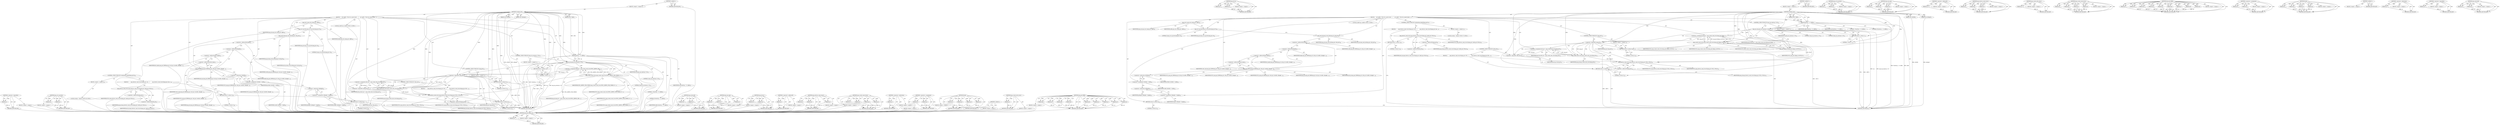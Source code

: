 digraph "png_read_info" {
vulnerable_150 [label=<(METHOD,&lt;operator&gt;.logicalNot)>];
vulnerable_151 [label=<(PARAM,p1)>];
vulnerable_152 [label=<(BLOCK,&lt;empty&gt;,&lt;empty&gt;)>];
vulnerable_153 [label=<(METHOD_RETURN,ANY)>];
vulnerable_173 [label=<(METHOD,png_set_sig_bytes)>];
vulnerable_174 [label=<(PARAM,p1)>];
vulnerable_175 [label=<(PARAM,p2)>];
vulnerable_176 [label=<(BLOCK,&lt;empty&gt;,&lt;empty&gt;)>];
vulnerable_177 [label=<(METHOD_RETURN,ANY)>];
vulnerable_6 [label=<(METHOD,&lt;global&gt;)<SUB>1</SUB>>];
vulnerable_7 [label=<(BLOCK,&lt;empty&gt;,&lt;empty&gt;)<SUB>1</SUB>>];
vulnerable_8 [label=<(METHOD,readpng_init)<SUB>1</SUB>>];
vulnerable_9 [label=<(PARAM,FILE *infile)<SUB>1</SUB>>];
vulnerable_10 [label=<(PARAM,ulg *pWidth)<SUB>1</SUB>>];
vulnerable_11 [label=<(PARAM,ulg *pHeight)<SUB>1</SUB>>];
vulnerable_12 [label=<(BLOCK,{
    uch sig[8];


 /* first do a quick check ...,{
    uch sig[8];


 /* first do a quick check ...)<SUB>2</SUB>>];
vulnerable_13 [label="<(LOCAL,uch[8] sig: uch[8])<SUB>3</SUB>>"];
vulnerable_14 [label=<(fread,fread(sig, 1, 8, infile))<SUB>9</SUB>>];
vulnerable_15 [label=<(IDENTIFIER,sig,fread(sig, 1, 8, infile))<SUB>9</SUB>>];
vulnerable_16 [label=<(LITERAL,1,fread(sig, 1, 8, infile))<SUB>9</SUB>>];
vulnerable_17 [label=<(LITERAL,8,fread(sig, 1, 8, infile))<SUB>9</SUB>>];
vulnerable_18 [label=<(IDENTIFIER,infile,fread(sig, 1, 8, infile))<SUB>9</SUB>>];
vulnerable_19 [label=<(CONTROL_STRUCTURE,IF,if (png_sig_cmp(sig, 0, 8)))<SUB>10</SUB>>];
vulnerable_20 [label=<(png_sig_cmp,png_sig_cmp(sig, 0, 8))<SUB>10</SUB>>];
vulnerable_21 [label=<(IDENTIFIER,sig,png_sig_cmp(sig, 0, 8))<SUB>10</SUB>>];
vulnerable_22 [label=<(LITERAL,0,png_sig_cmp(sig, 0, 8))<SUB>10</SUB>>];
vulnerable_23 [label=<(LITERAL,8,png_sig_cmp(sig, 0, 8))<SUB>10</SUB>>];
vulnerable_24 [label=<(BLOCK,&lt;empty&gt;,&lt;empty&gt;)<SUB>11</SUB>>];
vulnerable_25 [label=<(RETURN,return 1;,return 1;)<SUB>11</SUB>>];
vulnerable_26 [label=<(LITERAL,1,return 1;)<SUB>11</SUB>>];
vulnerable_27 [label=<(&lt;operator&gt;.assignment,png_ptr = png_create_read_struct(PNG_LIBPNG_VER...)<SUB>17</SUB>>];
vulnerable_28 [label=<(IDENTIFIER,png_ptr,png_ptr = png_create_read_struct(PNG_LIBPNG_VER...)<SUB>17</SUB>>];
vulnerable_29 [label=<(png_create_read_struct,png_create_read_struct(PNG_LIBPNG_VER_STRING, N...)<SUB>17</SUB>>];
vulnerable_30 [label=<(IDENTIFIER,PNG_LIBPNG_VER_STRING,png_create_read_struct(PNG_LIBPNG_VER_STRING, N...)<SUB>17</SUB>>];
vulnerable_31 [label=<(IDENTIFIER,NULL,png_create_read_struct(PNG_LIBPNG_VER_STRING, N...)<SUB>17</SUB>>];
vulnerable_32 [label=<(IDENTIFIER,NULL,png_create_read_struct(PNG_LIBPNG_VER_STRING, N...)<SUB>17</SUB>>];
vulnerable_33 [label=<(IDENTIFIER,NULL,png_create_read_struct(PNG_LIBPNG_VER_STRING, N...)<SUB>17</SUB>>];
vulnerable_34 [label=<(CONTROL_STRUCTURE,IF,if (!png_ptr))<SUB>18</SUB>>];
vulnerable_35 [label=<(&lt;operator&gt;.logicalNot,!png_ptr)<SUB>18</SUB>>];
vulnerable_36 [label=<(IDENTIFIER,png_ptr,!png_ptr)<SUB>18</SUB>>];
vulnerable_37 [label=<(BLOCK,&lt;empty&gt;,&lt;empty&gt;)<SUB>19</SUB>>];
vulnerable_38 [label=<(RETURN,return 4;,return 4;)<SUB>19</SUB>>];
vulnerable_39 [label=<(LITERAL,4,return 4;)<SUB>19</SUB>>];
vulnerable_40 [label=<(&lt;operator&gt;.assignment,info_ptr = png_create_info_struct(png_ptr))<SUB>21</SUB>>];
vulnerable_41 [label=<(IDENTIFIER,info_ptr,info_ptr = png_create_info_struct(png_ptr))<SUB>21</SUB>>];
vulnerable_42 [label=<(png_create_info_struct,png_create_info_struct(png_ptr))<SUB>21</SUB>>];
vulnerable_43 [label=<(IDENTIFIER,png_ptr,png_create_info_struct(png_ptr))<SUB>21</SUB>>];
vulnerable_44 [label=<(CONTROL_STRUCTURE,IF,if (!info_ptr))<SUB>22</SUB>>];
vulnerable_45 [label=<(&lt;operator&gt;.logicalNot,!info_ptr)<SUB>22</SUB>>];
vulnerable_46 [label=<(IDENTIFIER,info_ptr,!info_ptr)<SUB>22</SUB>>];
vulnerable_47 [label=<(BLOCK,{
        png_destroy_read_struct(&amp;png_ptr, NUL...,{
        png_destroy_read_struct(&amp;png_ptr, NUL...)<SUB>22</SUB>>];
vulnerable_48 [label=<(png_destroy_read_struct,png_destroy_read_struct(&amp;png_ptr, NULL, NULL))<SUB>23</SUB>>];
vulnerable_49 [label=<(&lt;operator&gt;.addressOf,&amp;png_ptr)<SUB>23</SUB>>];
vulnerable_50 [label=<(IDENTIFIER,png_ptr,png_destroy_read_struct(&amp;png_ptr, NULL, NULL))<SUB>23</SUB>>];
vulnerable_51 [label=<(IDENTIFIER,NULL,png_destroy_read_struct(&amp;png_ptr, NULL, NULL))<SUB>23</SUB>>];
vulnerable_52 [label=<(IDENTIFIER,NULL,png_destroy_read_struct(&amp;png_ptr, NULL, NULL))<SUB>23</SUB>>];
vulnerable_53 [label=<(RETURN,return 4;,return 4;)<SUB>24</SUB>>];
vulnerable_54 [label=<(LITERAL,4,return 4;)<SUB>24</SUB>>];
vulnerable_55 [label=<(CONTROL_STRUCTURE,IF,if (setjmp(png_jmpbuf(png_ptr))))<SUB>36</SUB>>];
vulnerable_56 [label=<(BLOCK,&lt;empty&gt;,&lt;empty&gt;)<SUB>36</SUB>>];
vulnerable_57 [label="<(LOCAL,setjmp : setjmp)<SUB>36</SUB>>"];
vulnerable_58 [label=<(BLOCK,{
        png_destroy_read_struct(&amp;png_ptr, &amp;in...,{
        png_destroy_read_struct(&amp;png_ptr, &amp;in...)<SUB>36</SUB>>];
vulnerable_59 [label=<(png_destroy_read_struct,png_destroy_read_struct(&amp;png_ptr, &amp;info_ptr, NULL))<SUB>37</SUB>>];
vulnerable_60 [label=<(&lt;operator&gt;.addressOf,&amp;png_ptr)<SUB>37</SUB>>];
vulnerable_61 [label=<(IDENTIFIER,png_ptr,png_destroy_read_struct(&amp;png_ptr, &amp;info_ptr, NULL))<SUB>37</SUB>>];
vulnerable_62 [label=<(&lt;operator&gt;.addressOf,&amp;info_ptr)<SUB>37</SUB>>];
vulnerable_63 [label=<(IDENTIFIER,info_ptr,png_destroy_read_struct(&amp;png_ptr, &amp;info_ptr, NULL))<SUB>37</SUB>>];
vulnerable_64 [label=<(IDENTIFIER,NULL,png_destroy_read_struct(&amp;png_ptr, &amp;info_ptr, NULL))<SUB>37</SUB>>];
vulnerable_65 [label=<(RETURN,return 2;,return 2;)<SUB>38</SUB>>];
vulnerable_66 [label=<(LITERAL,2,return 2;)<SUB>38</SUB>>];
vulnerable_67 [label=<(png_init_io,png_init_io(png_ptr, infile))<SUB>42</SUB>>];
vulnerable_68 [label=<(IDENTIFIER,png_ptr,png_init_io(png_ptr, infile))<SUB>42</SUB>>];
vulnerable_69 [label=<(IDENTIFIER,infile,png_init_io(png_ptr, infile))<SUB>42</SUB>>];
vulnerable_70 [label=<(png_set_sig_bytes,png_set_sig_bytes(png_ptr, 8))<SUB>43</SUB>>];
vulnerable_71 [label=<(IDENTIFIER,png_ptr,png_set_sig_bytes(png_ptr, 8))<SUB>43</SUB>>];
vulnerable_72 [label=<(LITERAL,8,png_set_sig_bytes(png_ptr, 8))<SUB>43</SUB>>];
vulnerable_73 [label=<(png_read_info,png_read_info(png_ptr, info_ptr))<SUB>45</SUB>>];
vulnerable_74 [label=<(IDENTIFIER,png_ptr,png_read_info(png_ptr, info_ptr))<SUB>45</SUB>>];
vulnerable_75 [label=<(IDENTIFIER,info_ptr,png_read_info(png_ptr, info_ptr))<SUB>45</SUB>>];
vulnerable_76 [label=<(png_get_IHDR,png_get_IHDR(png_ptr, info_ptr, &amp;width, &amp;height...)<SUB>52</SUB>>];
vulnerable_77 [label=<(IDENTIFIER,png_ptr,png_get_IHDR(png_ptr, info_ptr, &amp;width, &amp;height...)<SUB>52</SUB>>];
vulnerable_78 [label=<(IDENTIFIER,info_ptr,png_get_IHDR(png_ptr, info_ptr, &amp;width, &amp;height...)<SUB>52</SUB>>];
vulnerable_79 [label=<(&lt;operator&gt;.addressOf,&amp;width)<SUB>52</SUB>>];
vulnerable_80 [label=<(IDENTIFIER,width,png_get_IHDR(png_ptr, info_ptr, &amp;width, &amp;height...)<SUB>52</SUB>>];
vulnerable_81 [label=<(&lt;operator&gt;.addressOf,&amp;height)<SUB>52</SUB>>];
vulnerable_82 [label=<(IDENTIFIER,height,png_get_IHDR(png_ptr, info_ptr, &amp;width, &amp;height...)<SUB>52</SUB>>];
vulnerable_83 [label=<(&lt;operator&gt;.addressOf,&amp;bit_depth)<SUB>52</SUB>>];
vulnerable_84 [label=<(IDENTIFIER,bit_depth,png_get_IHDR(png_ptr, info_ptr, &amp;width, &amp;height...)<SUB>52</SUB>>];
vulnerable_85 [label=<(&lt;operator&gt;.addressOf,&amp;color_type)<SUB>52</SUB>>];
vulnerable_86 [label=<(IDENTIFIER,color_type,png_get_IHDR(png_ptr, info_ptr, &amp;width, &amp;height...)<SUB>52</SUB>>];
vulnerable_87 [label=<(IDENTIFIER,NULL,png_get_IHDR(png_ptr, info_ptr, &amp;width, &amp;height...)<SUB>53</SUB>>];
vulnerable_88 [label=<(IDENTIFIER,NULL,png_get_IHDR(png_ptr, info_ptr, &amp;width, &amp;height...)<SUB>53</SUB>>];
vulnerable_89 [label=<(IDENTIFIER,NULL,png_get_IHDR(png_ptr, info_ptr, &amp;width, &amp;height...)<SUB>53</SUB>>];
vulnerable_90 [label=<(&lt;operator&gt;.assignment,*pWidth = width)<SUB>54</SUB>>];
vulnerable_91 [label=<(&lt;operator&gt;.indirection,*pWidth)<SUB>54</SUB>>];
vulnerable_92 [label=<(IDENTIFIER,pWidth,*pWidth = width)<SUB>54</SUB>>];
vulnerable_93 [label=<(IDENTIFIER,width,*pWidth = width)<SUB>54</SUB>>];
vulnerable_94 [label=<(&lt;operator&gt;.assignment,*pHeight = height)<SUB>55</SUB>>];
vulnerable_95 [label=<(&lt;operator&gt;.indirection,*pHeight)<SUB>55</SUB>>];
vulnerable_96 [label=<(IDENTIFIER,pHeight,*pHeight = height)<SUB>55</SUB>>];
vulnerable_97 [label=<(IDENTIFIER,height,*pHeight = height)<SUB>55</SUB>>];
vulnerable_98 [label=<(RETURN,return 0;,return 0;)<SUB>60</SUB>>];
vulnerable_99 [label=<(LITERAL,0,return 0;)<SUB>60</SUB>>];
vulnerable_100 [label=<(METHOD_RETURN,int)<SUB>1</SUB>>];
vulnerable_102 [label=<(METHOD_RETURN,ANY)<SUB>1</SUB>>];
vulnerable_178 [label=<(METHOD,png_read_info)>];
vulnerable_179 [label=<(PARAM,p1)>];
vulnerable_180 [label=<(PARAM,p2)>];
vulnerable_181 [label=<(BLOCK,&lt;empty&gt;,&lt;empty&gt;)>];
vulnerable_182 [label=<(METHOD_RETURN,ANY)>];
vulnerable_132 [label=<(METHOD,png_sig_cmp)>];
vulnerable_133 [label=<(PARAM,p1)>];
vulnerable_134 [label=<(PARAM,p2)>];
vulnerable_135 [label=<(PARAM,p3)>];
vulnerable_136 [label=<(BLOCK,&lt;empty&gt;,&lt;empty&gt;)>];
vulnerable_137 [label=<(METHOD_RETURN,ANY)>];
vulnerable_168 [label=<(METHOD,png_init_io)>];
vulnerable_169 [label=<(PARAM,p1)>];
vulnerable_170 [label=<(PARAM,p2)>];
vulnerable_171 [label=<(BLOCK,&lt;empty&gt;,&lt;empty&gt;)>];
vulnerable_172 [label=<(METHOD_RETURN,ANY)>];
vulnerable_164 [label=<(METHOD,&lt;operator&gt;.addressOf)>];
vulnerable_165 [label=<(PARAM,p1)>];
vulnerable_166 [label=<(BLOCK,&lt;empty&gt;,&lt;empty&gt;)>];
vulnerable_167 [label=<(METHOD_RETURN,ANY)>];
vulnerable_158 [label=<(METHOD,png_destroy_read_struct)>];
vulnerable_159 [label=<(PARAM,p1)>];
vulnerable_160 [label=<(PARAM,p2)>];
vulnerable_161 [label=<(PARAM,p3)>];
vulnerable_162 [label=<(BLOCK,&lt;empty&gt;,&lt;empty&gt;)>];
vulnerable_163 [label=<(METHOD_RETURN,ANY)>];
vulnerable_143 [label=<(METHOD,png_create_read_struct)>];
vulnerable_144 [label=<(PARAM,p1)>];
vulnerable_145 [label=<(PARAM,p2)>];
vulnerable_146 [label=<(PARAM,p3)>];
vulnerable_147 [label=<(PARAM,p4)>];
vulnerable_148 [label=<(BLOCK,&lt;empty&gt;,&lt;empty&gt;)>];
vulnerable_149 [label=<(METHOD_RETURN,ANY)>];
vulnerable_195 [label=<(METHOD,&lt;operator&gt;.indirection)>];
vulnerable_196 [label=<(PARAM,p1)>];
vulnerable_197 [label=<(BLOCK,&lt;empty&gt;,&lt;empty&gt;)>];
vulnerable_198 [label=<(METHOD_RETURN,ANY)>];
vulnerable_138 [label=<(METHOD,&lt;operator&gt;.assignment)>];
vulnerable_139 [label=<(PARAM,p1)>];
vulnerable_140 [label=<(PARAM,p2)>];
vulnerable_141 [label=<(BLOCK,&lt;empty&gt;,&lt;empty&gt;)>];
vulnerable_142 [label=<(METHOD_RETURN,ANY)>];
vulnerable_125 [label=<(METHOD,fread)>];
vulnerable_126 [label=<(PARAM,p1)>];
vulnerable_127 [label=<(PARAM,p2)>];
vulnerable_128 [label=<(PARAM,p3)>];
vulnerable_129 [label=<(PARAM,p4)>];
vulnerable_130 [label=<(BLOCK,&lt;empty&gt;,&lt;empty&gt;)>];
vulnerable_131 [label=<(METHOD_RETURN,ANY)>];
vulnerable_119 [label=<(METHOD,&lt;global&gt;)<SUB>1</SUB>>];
vulnerable_120 [label=<(BLOCK,&lt;empty&gt;,&lt;empty&gt;)>];
vulnerable_121 [label=<(METHOD_RETURN,ANY)>];
vulnerable_154 [label=<(METHOD,png_create_info_struct)>];
vulnerable_155 [label=<(PARAM,p1)>];
vulnerable_156 [label=<(BLOCK,&lt;empty&gt;,&lt;empty&gt;)>];
vulnerable_157 [label=<(METHOD_RETURN,ANY)>];
vulnerable_183 [label=<(METHOD,png_get_IHDR)>];
vulnerable_184 [label=<(PARAM,p1)>];
vulnerable_185 [label=<(PARAM,p2)>];
vulnerable_186 [label=<(PARAM,p3)>];
vulnerable_187 [label=<(PARAM,p4)>];
vulnerable_188 [label=<(PARAM,p5)>];
vulnerable_189 [label=<(PARAM,p6)>];
vulnerable_190 [label=<(PARAM,p7)>];
vulnerable_191 [label=<(PARAM,p8)>];
vulnerable_192 [label=<(PARAM,p9)>];
vulnerable_193 [label=<(BLOCK,&lt;empty&gt;,&lt;empty&gt;)>];
vulnerable_194 [label=<(METHOD_RETURN,ANY)>];
fixed_151 [label=<(METHOD,png_get_libpng_ver)>];
fixed_152 [label=<(PARAM,p1)>];
fixed_153 [label=<(BLOCK,&lt;empty&gt;,&lt;empty&gt;)>];
fixed_154 [label=<(METHOD_RETURN,ANY)>];
fixed_173 [label=<(METHOD,png_init_io)>];
fixed_174 [label=<(PARAM,p1)>];
fixed_175 [label=<(PARAM,p2)>];
fixed_176 [label=<(BLOCK,&lt;empty&gt;,&lt;empty&gt;)>];
fixed_177 [label=<(METHOD_RETURN,ANY)>];
fixed_6 [label=<(METHOD,&lt;global&gt;)<SUB>1</SUB>>];
fixed_7 [label=<(BLOCK,&lt;empty&gt;,&lt;empty&gt;)<SUB>1</SUB>>];
fixed_8 [label=<(METHOD,readpng_init)<SUB>1</SUB>>];
fixed_9 [label=<(PARAM,FILE *infile)<SUB>1</SUB>>];
fixed_10 [label=<(PARAM,ulg *pWidth)<SUB>1</SUB>>];
fixed_11 [label=<(PARAM,ulg *pHeight)<SUB>1</SUB>>];
fixed_12 [label=<(BLOCK,{
    uch sig[8];


 /* first do a quick check ...,{
    uch sig[8];


 /* first do a quick check ...)<SUB>2</SUB>>];
fixed_13 [label="<(LOCAL,uch[8] sig: uch[8])<SUB>3</SUB>>"];
fixed_14 [label=<(fread,fread(sig, 1, 8, infile))<SUB>9</SUB>>];
fixed_15 [label=<(IDENTIFIER,sig,fread(sig, 1, 8, infile))<SUB>9</SUB>>];
fixed_16 [label=<(LITERAL,1,fread(sig, 1, 8, infile))<SUB>9</SUB>>];
fixed_17 [label=<(LITERAL,8,fread(sig, 1, 8, infile))<SUB>9</SUB>>];
fixed_18 [label=<(IDENTIFIER,infile,fread(sig, 1, 8, infile))<SUB>9</SUB>>];
fixed_19 [label=<(CONTROL_STRUCTURE,IF,if (png_sig_cmp(sig, 0, 8)))<SUB>10</SUB>>];
fixed_20 [label=<(png_sig_cmp,png_sig_cmp(sig, 0, 8))<SUB>10</SUB>>];
fixed_21 [label=<(IDENTIFIER,sig,png_sig_cmp(sig, 0, 8))<SUB>10</SUB>>];
fixed_22 [label=<(LITERAL,0,png_sig_cmp(sig, 0, 8))<SUB>10</SUB>>];
fixed_23 [label=<(LITERAL,8,png_sig_cmp(sig, 0, 8))<SUB>10</SUB>>];
fixed_24 [label=<(BLOCK,&lt;empty&gt;,&lt;empty&gt;)<SUB>11</SUB>>];
fixed_25 [label=<(RETURN,return 1;,return 1;)<SUB>11</SUB>>];
fixed_26 [label=<(LITERAL,1,return 1;)<SUB>11</SUB>>];
fixed_27 [label=<(&lt;operator&gt;.assignment,png_ptr = png_create_read_struct(png_get_libpng...)<SUB>17</SUB>>];
fixed_28 [label=<(IDENTIFIER,png_ptr,png_ptr = png_create_read_struct(png_get_libpng...)<SUB>17</SUB>>];
fixed_29 [label=<(png_create_read_struct,png_create_read_struct(png_get_libpng_ver(NULL)...)<SUB>17</SUB>>];
fixed_30 [label=<(png_get_libpng_ver,png_get_libpng_ver(NULL))<SUB>17</SUB>>];
fixed_31 [label=<(IDENTIFIER,NULL,png_get_libpng_ver(NULL))<SUB>17</SUB>>];
fixed_32 [label=<(IDENTIFIER,NULL,png_create_read_struct(png_get_libpng_ver(NULL)...)<SUB>17</SUB>>];
fixed_33 [label=<(IDENTIFIER,NULL,png_create_read_struct(png_get_libpng_ver(NULL)...)<SUB>17</SUB>>];
fixed_34 [label=<(IDENTIFIER,NULL,png_create_read_struct(png_get_libpng_ver(NULL)...)<SUB>18</SUB>>];
fixed_35 [label=<(CONTROL_STRUCTURE,IF,if (!png_ptr))<SUB>19</SUB>>];
fixed_36 [label=<(&lt;operator&gt;.logicalNot,!png_ptr)<SUB>19</SUB>>];
fixed_37 [label=<(IDENTIFIER,png_ptr,!png_ptr)<SUB>19</SUB>>];
fixed_38 [label=<(BLOCK,&lt;empty&gt;,&lt;empty&gt;)<SUB>20</SUB>>];
fixed_39 [label=<(RETURN,return 4;,return 4;)<SUB>20</SUB>>];
fixed_40 [label=<(LITERAL,4,return 4;)<SUB>20</SUB>>];
fixed_41 [label=<(&lt;operator&gt;.assignment,info_ptr = png_create_info_struct(png_ptr))<SUB>22</SUB>>];
fixed_42 [label=<(IDENTIFIER,info_ptr,info_ptr = png_create_info_struct(png_ptr))<SUB>22</SUB>>];
fixed_43 [label=<(png_create_info_struct,png_create_info_struct(png_ptr))<SUB>22</SUB>>];
fixed_44 [label=<(IDENTIFIER,png_ptr,png_create_info_struct(png_ptr))<SUB>22</SUB>>];
fixed_45 [label=<(CONTROL_STRUCTURE,IF,if (!info_ptr))<SUB>23</SUB>>];
fixed_46 [label=<(&lt;operator&gt;.logicalNot,!info_ptr)<SUB>23</SUB>>];
fixed_47 [label=<(IDENTIFIER,info_ptr,!info_ptr)<SUB>23</SUB>>];
fixed_48 [label=<(BLOCK,{
        png_destroy_read_struct(&amp;png_ptr, NUL...,{
        png_destroy_read_struct(&amp;png_ptr, NUL...)<SUB>23</SUB>>];
fixed_49 [label=<(png_destroy_read_struct,png_destroy_read_struct(&amp;png_ptr, NULL, NULL))<SUB>24</SUB>>];
fixed_50 [label=<(&lt;operator&gt;.addressOf,&amp;png_ptr)<SUB>24</SUB>>];
fixed_51 [label=<(IDENTIFIER,png_ptr,png_destroy_read_struct(&amp;png_ptr, NULL, NULL))<SUB>24</SUB>>];
fixed_52 [label=<(IDENTIFIER,NULL,png_destroy_read_struct(&amp;png_ptr, NULL, NULL))<SUB>24</SUB>>];
fixed_53 [label=<(IDENTIFIER,NULL,png_destroy_read_struct(&amp;png_ptr, NULL, NULL))<SUB>24</SUB>>];
fixed_54 [label=<(RETURN,return 4;,return 4;)<SUB>25</SUB>>];
fixed_55 [label=<(LITERAL,4,return 4;)<SUB>25</SUB>>];
fixed_56 [label=<(CONTROL_STRUCTURE,IF,if (setjmp(png_jmpbuf(png_ptr))))<SUB>37</SUB>>];
fixed_57 [label=<(BLOCK,&lt;empty&gt;,&lt;empty&gt;)<SUB>37</SUB>>];
fixed_58 [label="<(LOCAL,setjmp : setjmp)<SUB>37</SUB>>"];
fixed_59 [label=<(BLOCK,{
        png_destroy_read_struct(&amp;png_ptr, &amp;in...,{
        png_destroy_read_struct(&amp;png_ptr, &amp;in...)<SUB>37</SUB>>];
fixed_60 [label=<(png_destroy_read_struct,png_destroy_read_struct(&amp;png_ptr, &amp;info_ptr, NULL))<SUB>38</SUB>>];
fixed_61 [label=<(&lt;operator&gt;.addressOf,&amp;png_ptr)<SUB>38</SUB>>];
fixed_62 [label=<(IDENTIFIER,png_ptr,png_destroy_read_struct(&amp;png_ptr, &amp;info_ptr, NULL))<SUB>38</SUB>>];
fixed_63 [label=<(&lt;operator&gt;.addressOf,&amp;info_ptr)<SUB>38</SUB>>];
fixed_64 [label=<(IDENTIFIER,info_ptr,png_destroy_read_struct(&amp;png_ptr, &amp;info_ptr, NULL))<SUB>38</SUB>>];
fixed_65 [label=<(IDENTIFIER,NULL,png_destroy_read_struct(&amp;png_ptr, &amp;info_ptr, NULL))<SUB>38</SUB>>];
fixed_66 [label=<(RETURN,return 2;,return 2;)<SUB>39</SUB>>];
fixed_67 [label=<(LITERAL,2,return 2;)<SUB>39</SUB>>];
fixed_68 [label=<(png_init_io,png_init_io(png_ptr, infile))<SUB>43</SUB>>];
fixed_69 [label=<(IDENTIFIER,png_ptr,png_init_io(png_ptr, infile))<SUB>43</SUB>>];
fixed_70 [label=<(IDENTIFIER,infile,png_init_io(png_ptr, infile))<SUB>43</SUB>>];
fixed_71 [label=<(png_set_sig_bytes,png_set_sig_bytes(png_ptr, 8))<SUB>44</SUB>>];
fixed_72 [label=<(IDENTIFIER,png_ptr,png_set_sig_bytes(png_ptr, 8))<SUB>44</SUB>>];
fixed_73 [label=<(LITERAL,8,png_set_sig_bytes(png_ptr, 8))<SUB>44</SUB>>];
fixed_74 [label=<(png_read_info,png_read_info(png_ptr, info_ptr))<SUB>46</SUB>>];
fixed_75 [label=<(IDENTIFIER,png_ptr,png_read_info(png_ptr, info_ptr))<SUB>46</SUB>>];
fixed_76 [label=<(IDENTIFIER,info_ptr,png_read_info(png_ptr, info_ptr))<SUB>46</SUB>>];
fixed_77 [label=<(png_get_IHDR,png_get_IHDR(png_ptr, info_ptr, &amp;width, &amp;height...)<SUB>53</SUB>>];
fixed_78 [label=<(IDENTIFIER,png_ptr,png_get_IHDR(png_ptr, info_ptr, &amp;width, &amp;height...)<SUB>53</SUB>>];
fixed_79 [label=<(IDENTIFIER,info_ptr,png_get_IHDR(png_ptr, info_ptr, &amp;width, &amp;height...)<SUB>53</SUB>>];
fixed_80 [label=<(&lt;operator&gt;.addressOf,&amp;width)<SUB>53</SUB>>];
fixed_81 [label=<(IDENTIFIER,width,png_get_IHDR(png_ptr, info_ptr, &amp;width, &amp;height...)<SUB>53</SUB>>];
fixed_82 [label=<(&lt;operator&gt;.addressOf,&amp;height)<SUB>53</SUB>>];
fixed_83 [label=<(IDENTIFIER,height,png_get_IHDR(png_ptr, info_ptr, &amp;width, &amp;height...)<SUB>53</SUB>>];
fixed_84 [label=<(&lt;operator&gt;.addressOf,&amp;bit_depth)<SUB>53</SUB>>];
fixed_85 [label=<(IDENTIFIER,bit_depth,png_get_IHDR(png_ptr, info_ptr, &amp;width, &amp;height...)<SUB>53</SUB>>];
fixed_86 [label=<(&lt;operator&gt;.addressOf,&amp;color_type)<SUB>53</SUB>>];
fixed_87 [label=<(IDENTIFIER,color_type,png_get_IHDR(png_ptr, info_ptr, &amp;width, &amp;height...)<SUB>53</SUB>>];
fixed_88 [label=<(IDENTIFIER,NULL,png_get_IHDR(png_ptr, info_ptr, &amp;width, &amp;height...)<SUB>54</SUB>>];
fixed_89 [label=<(IDENTIFIER,NULL,png_get_IHDR(png_ptr, info_ptr, &amp;width, &amp;height...)<SUB>54</SUB>>];
fixed_90 [label=<(IDENTIFIER,NULL,png_get_IHDR(png_ptr, info_ptr, &amp;width, &amp;height...)<SUB>54</SUB>>];
fixed_91 [label=<(&lt;operator&gt;.assignment,*pWidth = width)<SUB>55</SUB>>];
fixed_92 [label=<(&lt;operator&gt;.indirection,*pWidth)<SUB>55</SUB>>];
fixed_93 [label=<(IDENTIFIER,pWidth,*pWidth = width)<SUB>55</SUB>>];
fixed_94 [label=<(IDENTIFIER,width,*pWidth = width)<SUB>55</SUB>>];
fixed_95 [label=<(&lt;operator&gt;.assignment,*pHeight = height)<SUB>56</SUB>>];
fixed_96 [label=<(&lt;operator&gt;.indirection,*pHeight)<SUB>56</SUB>>];
fixed_97 [label=<(IDENTIFIER,pHeight,*pHeight = height)<SUB>56</SUB>>];
fixed_98 [label=<(IDENTIFIER,height,*pHeight = height)<SUB>56</SUB>>];
fixed_99 [label=<(RETURN,return 0;,return 0;)<SUB>61</SUB>>];
fixed_100 [label=<(LITERAL,0,return 0;)<SUB>61</SUB>>];
fixed_101 [label=<(METHOD_RETURN,int)<SUB>1</SUB>>];
fixed_103 [label=<(METHOD_RETURN,ANY)<SUB>1</SUB>>];
fixed_178 [label=<(METHOD,png_set_sig_bytes)>];
fixed_179 [label=<(PARAM,p1)>];
fixed_180 [label=<(PARAM,p2)>];
fixed_181 [label=<(BLOCK,&lt;empty&gt;,&lt;empty&gt;)>];
fixed_182 [label=<(METHOD_RETURN,ANY)>];
fixed_133 [label=<(METHOD,png_sig_cmp)>];
fixed_134 [label=<(PARAM,p1)>];
fixed_135 [label=<(PARAM,p2)>];
fixed_136 [label=<(PARAM,p3)>];
fixed_137 [label=<(BLOCK,&lt;empty&gt;,&lt;empty&gt;)>];
fixed_138 [label=<(METHOD_RETURN,ANY)>];
fixed_169 [label=<(METHOD,&lt;operator&gt;.addressOf)>];
fixed_170 [label=<(PARAM,p1)>];
fixed_171 [label=<(BLOCK,&lt;empty&gt;,&lt;empty&gt;)>];
fixed_172 [label=<(METHOD_RETURN,ANY)>];
fixed_163 [label=<(METHOD,png_destroy_read_struct)>];
fixed_164 [label=<(PARAM,p1)>];
fixed_165 [label=<(PARAM,p2)>];
fixed_166 [label=<(PARAM,p3)>];
fixed_167 [label=<(BLOCK,&lt;empty&gt;,&lt;empty&gt;)>];
fixed_168 [label=<(METHOD_RETURN,ANY)>];
fixed_159 [label=<(METHOD,png_create_info_struct)>];
fixed_160 [label=<(PARAM,p1)>];
fixed_161 [label=<(BLOCK,&lt;empty&gt;,&lt;empty&gt;)>];
fixed_162 [label=<(METHOD_RETURN,ANY)>];
fixed_144 [label=<(METHOD,png_create_read_struct)>];
fixed_145 [label=<(PARAM,p1)>];
fixed_146 [label=<(PARAM,p2)>];
fixed_147 [label=<(PARAM,p3)>];
fixed_148 [label=<(PARAM,p4)>];
fixed_149 [label=<(BLOCK,&lt;empty&gt;,&lt;empty&gt;)>];
fixed_150 [label=<(METHOD_RETURN,ANY)>];
fixed_188 [label=<(METHOD,png_get_IHDR)>];
fixed_189 [label=<(PARAM,p1)>];
fixed_190 [label=<(PARAM,p2)>];
fixed_191 [label=<(PARAM,p3)>];
fixed_192 [label=<(PARAM,p4)>];
fixed_193 [label=<(PARAM,p5)>];
fixed_194 [label=<(PARAM,p6)>];
fixed_195 [label=<(PARAM,p7)>];
fixed_196 [label=<(PARAM,p8)>];
fixed_197 [label=<(PARAM,p9)>];
fixed_198 [label=<(BLOCK,&lt;empty&gt;,&lt;empty&gt;)>];
fixed_199 [label=<(METHOD_RETURN,ANY)>];
fixed_139 [label=<(METHOD,&lt;operator&gt;.assignment)>];
fixed_140 [label=<(PARAM,p1)>];
fixed_141 [label=<(PARAM,p2)>];
fixed_142 [label=<(BLOCK,&lt;empty&gt;,&lt;empty&gt;)>];
fixed_143 [label=<(METHOD_RETURN,ANY)>];
fixed_126 [label=<(METHOD,fread)>];
fixed_127 [label=<(PARAM,p1)>];
fixed_128 [label=<(PARAM,p2)>];
fixed_129 [label=<(PARAM,p3)>];
fixed_130 [label=<(PARAM,p4)>];
fixed_131 [label=<(BLOCK,&lt;empty&gt;,&lt;empty&gt;)>];
fixed_132 [label=<(METHOD_RETURN,ANY)>];
fixed_120 [label=<(METHOD,&lt;global&gt;)<SUB>1</SUB>>];
fixed_121 [label=<(BLOCK,&lt;empty&gt;,&lt;empty&gt;)>];
fixed_122 [label=<(METHOD_RETURN,ANY)>];
fixed_200 [label=<(METHOD,&lt;operator&gt;.indirection)>];
fixed_201 [label=<(PARAM,p1)>];
fixed_202 [label=<(BLOCK,&lt;empty&gt;,&lt;empty&gt;)>];
fixed_203 [label=<(METHOD_RETURN,ANY)>];
fixed_155 [label=<(METHOD,&lt;operator&gt;.logicalNot)>];
fixed_156 [label=<(PARAM,p1)>];
fixed_157 [label=<(BLOCK,&lt;empty&gt;,&lt;empty&gt;)>];
fixed_158 [label=<(METHOD_RETURN,ANY)>];
fixed_183 [label=<(METHOD,png_read_info)>];
fixed_184 [label=<(PARAM,p1)>];
fixed_185 [label=<(PARAM,p2)>];
fixed_186 [label=<(BLOCK,&lt;empty&gt;,&lt;empty&gt;)>];
fixed_187 [label=<(METHOD_RETURN,ANY)>];
vulnerable_150 -> vulnerable_151  [key=0, label="AST: "];
vulnerable_150 -> vulnerable_151  [key=1, label="DDG: "];
vulnerable_150 -> vulnerable_152  [key=0, label="AST: "];
vulnerable_150 -> vulnerable_153  [key=0, label="AST: "];
vulnerable_150 -> vulnerable_153  [key=1, label="CFG: "];
vulnerable_151 -> vulnerable_153  [key=0, label="DDG: p1"];
vulnerable_152 -> fixed_151  [key=0];
vulnerable_153 -> fixed_151  [key=0];
vulnerable_173 -> vulnerable_174  [key=0, label="AST: "];
vulnerable_173 -> vulnerable_174  [key=1, label="DDG: "];
vulnerable_173 -> vulnerable_176  [key=0, label="AST: "];
vulnerable_173 -> vulnerable_175  [key=0, label="AST: "];
vulnerable_173 -> vulnerable_175  [key=1, label="DDG: "];
vulnerable_173 -> vulnerable_177  [key=0, label="AST: "];
vulnerable_173 -> vulnerable_177  [key=1, label="CFG: "];
vulnerable_174 -> vulnerable_177  [key=0, label="DDG: p1"];
vulnerable_175 -> vulnerable_177  [key=0, label="DDG: p2"];
vulnerable_176 -> fixed_151  [key=0];
vulnerable_177 -> fixed_151  [key=0];
vulnerable_6 -> vulnerable_7  [key=0, label="AST: "];
vulnerable_6 -> vulnerable_102  [key=0, label="AST: "];
vulnerable_6 -> vulnerable_102  [key=1, label="CFG: "];
vulnerable_7 -> vulnerable_8  [key=0, label="AST: "];
vulnerable_8 -> vulnerable_9  [key=0, label="AST: "];
vulnerable_8 -> vulnerable_9  [key=1, label="DDG: "];
vulnerable_8 -> vulnerable_10  [key=0, label="AST: "];
vulnerable_8 -> vulnerable_10  [key=1, label="DDG: "];
vulnerable_8 -> vulnerable_11  [key=0, label="AST: "];
vulnerable_8 -> vulnerable_11  [key=1, label="DDG: "];
vulnerable_8 -> vulnerable_12  [key=0, label="AST: "];
vulnerable_8 -> vulnerable_100  [key=0, label="AST: "];
vulnerable_8 -> vulnerable_14  [key=0, label="CFG: "];
vulnerable_8 -> vulnerable_14  [key=1, label="DDG: "];
vulnerable_8 -> vulnerable_20  [key=0, label="DDG: "];
vulnerable_8 -> vulnerable_25  [key=0, label="DDG: "];
vulnerable_8 -> vulnerable_29  [key=0, label="DDG: "];
vulnerable_8 -> vulnerable_35  [key=0, label="DDG: "];
vulnerable_8 -> vulnerable_38  [key=0, label="DDG: "];
vulnerable_8 -> vulnerable_42  [key=0, label="DDG: "];
vulnerable_8 -> vulnerable_45  [key=0, label="DDG: "];
vulnerable_8 -> vulnerable_53  [key=0, label="DDG: "];
vulnerable_8 -> vulnerable_26  [key=0, label="DDG: "];
vulnerable_8 -> vulnerable_39  [key=0, label="DDG: "];
vulnerable_8 -> vulnerable_48  [key=0, label="DDG: "];
vulnerable_8 -> vulnerable_54  [key=0, label="DDG: "];
vulnerable_9 -> vulnerable_14  [key=0, label="DDG: infile"];
vulnerable_10 -> vulnerable_100  [key=0, label="DDG: pWidth"];
vulnerable_11 -> vulnerable_100  [key=0, label="DDG: pHeight"];
vulnerable_12 -> vulnerable_13  [key=0, label="AST: "];
vulnerable_12 -> vulnerable_14  [key=0, label="AST: "];
vulnerable_12 -> vulnerable_19  [key=0, label="AST: "];
vulnerable_12 -> vulnerable_27  [key=0, label="AST: "];
vulnerable_12 -> vulnerable_34  [key=0, label="AST: "];
vulnerable_12 -> vulnerable_40  [key=0, label="AST: "];
vulnerable_12 -> vulnerable_44  [key=0, label="AST: "];
vulnerable_12 -> vulnerable_55  [key=0, label="AST: "];
vulnerable_12 -> vulnerable_67  [key=0, label="AST: "];
vulnerable_12 -> vulnerable_70  [key=0, label="AST: "];
vulnerable_12 -> vulnerable_73  [key=0, label="AST: "];
vulnerable_12 -> vulnerable_76  [key=0, label="AST: "];
vulnerable_12 -> vulnerable_90  [key=0, label="AST: "];
vulnerable_12 -> vulnerable_94  [key=0, label="AST: "];
vulnerable_12 -> vulnerable_98  [key=0, label="AST: "];
vulnerable_13 -> fixed_151  [key=0];
vulnerable_14 -> vulnerable_15  [key=0, label="AST: "];
vulnerable_14 -> vulnerable_16  [key=0, label="AST: "];
vulnerable_14 -> vulnerable_17  [key=0, label="AST: "];
vulnerable_14 -> vulnerable_18  [key=0, label="AST: "];
vulnerable_14 -> vulnerable_20  [key=0, label="CFG: "];
vulnerable_14 -> vulnerable_20  [key=1, label="DDG: sig"];
vulnerable_14 -> vulnerable_100  [key=0, label="DDG: infile"];
vulnerable_14 -> vulnerable_100  [key=1, label="DDG: fread(sig, 1, 8, infile)"];
vulnerable_15 -> fixed_151  [key=0];
vulnerable_16 -> fixed_151  [key=0];
vulnerable_17 -> fixed_151  [key=0];
vulnerable_18 -> fixed_151  [key=0];
vulnerable_19 -> vulnerable_20  [key=0, label="AST: "];
vulnerable_19 -> vulnerable_24  [key=0, label="AST: "];
vulnerable_20 -> vulnerable_21  [key=0, label="AST: "];
vulnerable_20 -> vulnerable_22  [key=0, label="AST: "];
vulnerable_20 -> vulnerable_23  [key=0, label="AST: "];
vulnerable_20 -> vulnerable_25  [key=0, label="CFG: "];
vulnerable_20 -> vulnerable_25  [key=1, label="CDG: "];
vulnerable_20 -> vulnerable_29  [key=0, label="CFG: "];
vulnerable_20 -> vulnerable_29  [key=1, label="CDG: "];
vulnerable_20 -> vulnerable_100  [key=0, label="DDG: sig"];
vulnerable_20 -> vulnerable_100  [key=1, label="DDG: png_sig_cmp(sig, 0, 8)"];
vulnerable_20 -> vulnerable_27  [key=0, label="CDG: "];
vulnerable_20 -> vulnerable_35  [key=0, label="CDG: "];
vulnerable_21 -> fixed_151  [key=0];
vulnerable_22 -> fixed_151  [key=0];
vulnerable_23 -> fixed_151  [key=0];
vulnerable_24 -> vulnerable_25  [key=0, label="AST: "];
vulnerable_25 -> vulnerable_26  [key=0, label="AST: "];
vulnerable_25 -> vulnerable_100  [key=0, label="CFG: "];
vulnerable_25 -> vulnerable_100  [key=1, label="DDG: &lt;RET&gt;"];
vulnerable_26 -> vulnerable_25  [key=0, label="DDG: 1"];
vulnerable_27 -> vulnerable_28  [key=0, label="AST: "];
vulnerable_27 -> vulnerable_29  [key=0, label="AST: "];
vulnerable_27 -> vulnerable_35  [key=0, label="CFG: "];
vulnerable_27 -> vulnerable_35  [key=1, label="DDG: png_ptr"];
vulnerable_28 -> fixed_151  [key=0];
vulnerable_29 -> vulnerable_30  [key=0, label="AST: "];
vulnerable_29 -> vulnerable_31  [key=0, label="AST: "];
vulnerable_29 -> vulnerable_32  [key=0, label="AST: "];
vulnerable_29 -> vulnerable_33  [key=0, label="AST: "];
vulnerable_29 -> vulnerable_27  [key=0, label="CFG: "];
vulnerable_29 -> vulnerable_27  [key=1, label="DDG: PNG_LIBPNG_VER_STRING"];
vulnerable_29 -> vulnerable_27  [key=2, label="DDG: NULL"];
vulnerable_29 -> vulnerable_100  [key=0, label="DDG: PNG_LIBPNG_VER_STRING"];
vulnerable_29 -> vulnerable_48  [key=0, label="DDG: NULL"];
vulnerable_30 -> fixed_151  [key=0];
vulnerable_31 -> fixed_151  [key=0];
vulnerable_32 -> fixed_151  [key=0];
vulnerable_33 -> fixed_151  [key=0];
vulnerable_34 -> vulnerable_35  [key=0, label="AST: "];
vulnerable_34 -> vulnerable_37  [key=0, label="AST: "];
vulnerable_35 -> vulnerable_36  [key=0, label="AST: "];
vulnerable_35 -> vulnerable_38  [key=0, label="CFG: "];
vulnerable_35 -> vulnerable_38  [key=1, label="CDG: "];
vulnerable_35 -> vulnerable_42  [key=0, label="CFG: "];
vulnerable_35 -> vulnerable_42  [key=1, label="DDG: png_ptr"];
vulnerable_35 -> vulnerable_42  [key=2, label="CDG: "];
vulnerable_35 -> vulnerable_48  [key=0, label="CDG: "];
vulnerable_35 -> vulnerable_49  [key=0, label="CDG: "];
vulnerable_35 -> vulnerable_53  [key=0, label="CDG: "];
vulnerable_35 -> vulnerable_45  [key=0, label="CDG: "];
vulnerable_35 -> vulnerable_40  [key=0, label="CDG: "];
vulnerable_36 -> fixed_151  [key=0];
vulnerable_37 -> vulnerable_38  [key=0, label="AST: "];
vulnerable_38 -> vulnerable_39  [key=0, label="AST: "];
vulnerable_38 -> vulnerable_100  [key=0, label="CFG: "];
vulnerable_38 -> vulnerable_100  [key=1, label="DDG: &lt;RET&gt;"];
vulnerable_39 -> vulnerable_38  [key=0, label="DDG: 4"];
vulnerable_40 -> vulnerable_41  [key=0, label="AST: "];
vulnerable_40 -> vulnerable_42  [key=0, label="AST: "];
vulnerable_40 -> vulnerable_45  [key=0, label="CFG: "];
vulnerable_40 -> vulnerable_45  [key=1, label="DDG: info_ptr"];
vulnerable_41 -> fixed_151  [key=0];
vulnerable_42 -> vulnerable_43  [key=0, label="AST: "];
vulnerable_42 -> vulnerable_40  [key=0, label="CFG: "];
vulnerable_42 -> vulnerable_40  [key=1, label="DDG: png_ptr"];
vulnerable_42 -> vulnerable_48  [key=0, label="DDG: png_ptr"];
vulnerable_43 -> fixed_151  [key=0];
vulnerable_44 -> vulnerable_45  [key=0, label="AST: "];
vulnerable_44 -> vulnerable_47  [key=0, label="AST: "];
vulnerable_45 -> vulnerable_46  [key=0, label="AST: "];
vulnerable_45 -> vulnerable_49  [key=0, label="CFG: "];
vulnerable_46 -> fixed_151  [key=0];
vulnerable_47 -> vulnerable_48  [key=0, label="AST: "];
vulnerable_47 -> vulnerable_53  [key=0, label="AST: "];
vulnerable_48 -> vulnerable_49  [key=0, label="AST: "];
vulnerable_48 -> vulnerable_51  [key=0, label="AST: "];
vulnerable_48 -> vulnerable_52  [key=0, label="AST: "];
vulnerable_48 -> vulnerable_53  [key=0, label="CFG: "];
vulnerable_49 -> vulnerable_50  [key=0, label="AST: "];
vulnerable_49 -> vulnerable_48  [key=0, label="CFG: "];
vulnerable_50 -> fixed_151  [key=0];
vulnerable_51 -> fixed_151  [key=0];
vulnerable_52 -> fixed_151  [key=0];
vulnerable_53 -> vulnerable_54  [key=0, label="AST: "];
vulnerable_53 -> vulnerable_100  [key=0, label="CFG: "];
vulnerable_53 -> vulnerable_100  [key=1, label="DDG: &lt;RET&gt;"];
vulnerable_54 -> vulnerable_53  [key=0, label="DDG: 4"];
vulnerable_55 -> vulnerable_56  [key=0, label="AST: "];
vulnerable_55 -> vulnerable_58  [key=0, label="AST: "];
vulnerable_56 -> vulnerable_57  [key=0, label="AST: "];
vulnerable_57 -> fixed_151  [key=0];
vulnerable_58 -> vulnerable_59  [key=0, label="AST: "];
vulnerable_58 -> vulnerable_65  [key=0, label="AST: "];
vulnerable_59 -> vulnerable_60  [key=0, label="AST: "];
vulnerable_59 -> vulnerable_62  [key=0, label="AST: "];
vulnerable_59 -> vulnerable_64  [key=0, label="AST: "];
vulnerable_59 -> vulnerable_65  [key=0, label="CFG: "];
vulnerable_60 -> vulnerable_61  [key=0, label="AST: "];
vulnerable_60 -> vulnerable_62  [key=0, label="CFG: "];
vulnerable_61 -> fixed_151  [key=0];
vulnerable_62 -> vulnerable_63  [key=0, label="AST: "];
vulnerable_62 -> vulnerable_59  [key=0, label="CFG: "];
vulnerable_63 -> fixed_151  [key=0];
vulnerable_64 -> fixed_151  [key=0];
vulnerable_65 -> vulnerable_66  [key=0, label="AST: "];
vulnerable_65 -> vulnerable_100  [key=0, label="CFG: "];
vulnerable_66 -> fixed_151  [key=0];
vulnerable_67 -> vulnerable_68  [key=0, label="AST: "];
vulnerable_67 -> vulnerable_69  [key=0, label="AST: "];
vulnerable_67 -> vulnerable_70  [key=0, label="CFG: "];
vulnerable_68 -> fixed_151  [key=0];
vulnerable_69 -> fixed_151  [key=0];
vulnerable_70 -> vulnerable_71  [key=0, label="AST: "];
vulnerable_70 -> vulnerable_72  [key=0, label="AST: "];
vulnerable_70 -> vulnerable_73  [key=0, label="CFG: "];
vulnerable_71 -> fixed_151  [key=0];
vulnerable_72 -> fixed_151  [key=0];
vulnerable_73 -> vulnerable_74  [key=0, label="AST: "];
vulnerable_73 -> vulnerable_75  [key=0, label="AST: "];
vulnerable_73 -> vulnerable_79  [key=0, label="CFG: "];
vulnerable_74 -> fixed_151  [key=0];
vulnerable_75 -> fixed_151  [key=0];
vulnerable_76 -> vulnerable_77  [key=0, label="AST: "];
vulnerable_76 -> vulnerable_78  [key=0, label="AST: "];
vulnerable_76 -> vulnerable_79  [key=0, label="AST: "];
vulnerable_76 -> vulnerable_81  [key=0, label="AST: "];
vulnerable_76 -> vulnerable_83  [key=0, label="AST: "];
vulnerable_76 -> vulnerable_85  [key=0, label="AST: "];
vulnerable_76 -> vulnerable_87  [key=0, label="AST: "];
vulnerable_76 -> vulnerable_88  [key=0, label="AST: "];
vulnerable_76 -> vulnerable_89  [key=0, label="AST: "];
vulnerable_76 -> vulnerable_91  [key=0, label="CFG: "];
vulnerable_77 -> fixed_151  [key=0];
vulnerable_78 -> fixed_151  [key=0];
vulnerable_79 -> vulnerable_80  [key=0, label="AST: "];
vulnerable_79 -> vulnerable_81  [key=0, label="CFG: "];
vulnerable_80 -> fixed_151  [key=0];
vulnerable_81 -> vulnerable_82  [key=0, label="AST: "];
vulnerable_81 -> vulnerable_83  [key=0, label="CFG: "];
vulnerable_82 -> fixed_151  [key=0];
vulnerable_83 -> vulnerable_84  [key=0, label="AST: "];
vulnerable_83 -> vulnerable_85  [key=0, label="CFG: "];
vulnerable_84 -> fixed_151  [key=0];
vulnerable_85 -> vulnerable_86  [key=0, label="AST: "];
vulnerable_85 -> vulnerable_76  [key=0, label="CFG: "];
vulnerable_86 -> fixed_151  [key=0];
vulnerable_87 -> fixed_151  [key=0];
vulnerable_88 -> fixed_151  [key=0];
vulnerable_89 -> fixed_151  [key=0];
vulnerable_90 -> vulnerable_91  [key=0, label="AST: "];
vulnerable_90 -> vulnerable_93  [key=0, label="AST: "];
vulnerable_90 -> vulnerable_95  [key=0, label="CFG: "];
vulnerable_91 -> vulnerable_92  [key=0, label="AST: "];
vulnerable_91 -> vulnerable_90  [key=0, label="CFG: "];
vulnerable_92 -> fixed_151  [key=0];
vulnerable_93 -> fixed_151  [key=0];
vulnerable_94 -> vulnerable_95  [key=0, label="AST: "];
vulnerable_94 -> vulnerable_97  [key=0, label="AST: "];
vulnerable_94 -> vulnerable_98  [key=0, label="CFG: "];
vulnerable_95 -> vulnerable_96  [key=0, label="AST: "];
vulnerable_95 -> vulnerable_94  [key=0, label="CFG: "];
vulnerable_96 -> fixed_151  [key=0];
vulnerable_97 -> fixed_151  [key=0];
vulnerable_98 -> vulnerable_99  [key=0, label="AST: "];
vulnerable_98 -> vulnerable_100  [key=0, label="CFG: "];
vulnerable_99 -> fixed_151  [key=0];
vulnerable_100 -> fixed_151  [key=0];
vulnerable_102 -> fixed_151  [key=0];
vulnerable_178 -> vulnerable_179  [key=0, label="AST: "];
vulnerable_178 -> vulnerable_179  [key=1, label="DDG: "];
vulnerable_178 -> vulnerable_181  [key=0, label="AST: "];
vulnerable_178 -> vulnerable_180  [key=0, label="AST: "];
vulnerable_178 -> vulnerable_180  [key=1, label="DDG: "];
vulnerable_178 -> vulnerable_182  [key=0, label="AST: "];
vulnerable_178 -> vulnerable_182  [key=1, label="CFG: "];
vulnerable_179 -> vulnerable_182  [key=0, label="DDG: p1"];
vulnerable_180 -> vulnerable_182  [key=0, label="DDG: p2"];
vulnerable_181 -> fixed_151  [key=0];
vulnerable_182 -> fixed_151  [key=0];
vulnerable_132 -> vulnerable_133  [key=0, label="AST: "];
vulnerable_132 -> vulnerable_133  [key=1, label="DDG: "];
vulnerable_132 -> vulnerable_136  [key=0, label="AST: "];
vulnerable_132 -> vulnerable_134  [key=0, label="AST: "];
vulnerable_132 -> vulnerable_134  [key=1, label="DDG: "];
vulnerable_132 -> vulnerable_137  [key=0, label="AST: "];
vulnerable_132 -> vulnerable_137  [key=1, label="CFG: "];
vulnerable_132 -> vulnerable_135  [key=0, label="AST: "];
vulnerable_132 -> vulnerable_135  [key=1, label="DDG: "];
vulnerable_133 -> vulnerable_137  [key=0, label="DDG: p1"];
vulnerable_134 -> vulnerable_137  [key=0, label="DDG: p2"];
vulnerable_135 -> vulnerable_137  [key=0, label="DDG: p3"];
vulnerable_136 -> fixed_151  [key=0];
vulnerable_137 -> fixed_151  [key=0];
vulnerable_168 -> vulnerable_169  [key=0, label="AST: "];
vulnerable_168 -> vulnerable_169  [key=1, label="DDG: "];
vulnerable_168 -> vulnerable_171  [key=0, label="AST: "];
vulnerable_168 -> vulnerable_170  [key=0, label="AST: "];
vulnerable_168 -> vulnerable_170  [key=1, label="DDG: "];
vulnerable_168 -> vulnerable_172  [key=0, label="AST: "];
vulnerable_168 -> vulnerable_172  [key=1, label="CFG: "];
vulnerable_169 -> vulnerable_172  [key=0, label="DDG: p1"];
vulnerable_170 -> vulnerable_172  [key=0, label="DDG: p2"];
vulnerable_171 -> fixed_151  [key=0];
vulnerable_172 -> fixed_151  [key=0];
vulnerable_164 -> vulnerable_165  [key=0, label="AST: "];
vulnerable_164 -> vulnerable_165  [key=1, label="DDG: "];
vulnerable_164 -> vulnerable_166  [key=0, label="AST: "];
vulnerable_164 -> vulnerable_167  [key=0, label="AST: "];
vulnerable_164 -> vulnerable_167  [key=1, label="CFG: "];
vulnerable_165 -> vulnerable_167  [key=0, label="DDG: p1"];
vulnerable_166 -> fixed_151  [key=0];
vulnerable_167 -> fixed_151  [key=0];
vulnerable_158 -> vulnerable_159  [key=0, label="AST: "];
vulnerable_158 -> vulnerable_159  [key=1, label="DDG: "];
vulnerable_158 -> vulnerable_162  [key=0, label="AST: "];
vulnerable_158 -> vulnerable_160  [key=0, label="AST: "];
vulnerable_158 -> vulnerable_160  [key=1, label="DDG: "];
vulnerable_158 -> vulnerable_163  [key=0, label="AST: "];
vulnerable_158 -> vulnerable_163  [key=1, label="CFG: "];
vulnerable_158 -> vulnerable_161  [key=0, label="AST: "];
vulnerable_158 -> vulnerable_161  [key=1, label="DDG: "];
vulnerable_159 -> vulnerable_163  [key=0, label="DDG: p1"];
vulnerable_160 -> vulnerable_163  [key=0, label="DDG: p2"];
vulnerable_161 -> vulnerable_163  [key=0, label="DDG: p3"];
vulnerable_162 -> fixed_151  [key=0];
vulnerable_163 -> fixed_151  [key=0];
vulnerable_143 -> vulnerable_144  [key=0, label="AST: "];
vulnerable_143 -> vulnerable_144  [key=1, label="DDG: "];
vulnerable_143 -> vulnerable_148  [key=0, label="AST: "];
vulnerable_143 -> vulnerable_145  [key=0, label="AST: "];
vulnerable_143 -> vulnerable_145  [key=1, label="DDG: "];
vulnerable_143 -> vulnerable_149  [key=0, label="AST: "];
vulnerable_143 -> vulnerable_149  [key=1, label="CFG: "];
vulnerable_143 -> vulnerable_146  [key=0, label="AST: "];
vulnerable_143 -> vulnerable_146  [key=1, label="DDG: "];
vulnerable_143 -> vulnerable_147  [key=0, label="AST: "];
vulnerable_143 -> vulnerable_147  [key=1, label="DDG: "];
vulnerable_144 -> vulnerable_149  [key=0, label="DDG: p1"];
vulnerable_145 -> vulnerable_149  [key=0, label="DDG: p2"];
vulnerable_146 -> vulnerable_149  [key=0, label="DDG: p3"];
vulnerable_147 -> vulnerable_149  [key=0, label="DDG: p4"];
vulnerable_148 -> fixed_151  [key=0];
vulnerable_149 -> fixed_151  [key=0];
vulnerable_195 -> vulnerable_196  [key=0, label="AST: "];
vulnerable_195 -> vulnerable_196  [key=1, label="DDG: "];
vulnerable_195 -> vulnerable_197  [key=0, label="AST: "];
vulnerable_195 -> vulnerable_198  [key=0, label="AST: "];
vulnerable_195 -> vulnerable_198  [key=1, label="CFG: "];
vulnerable_196 -> vulnerable_198  [key=0, label="DDG: p1"];
vulnerable_197 -> fixed_151  [key=0];
vulnerable_198 -> fixed_151  [key=0];
vulnerable_138 -> vulnerable_139  [key=0, label="AST: "];
vulnerable_138 -> vulnerable_139  [key=1, label="DDG: "];
vulnerable_138 -> vulnerable_141  [key=0, label="AST: "];
vulnerable_138 -> vulnerable_140  [key=0, label="AST: "];
vulnerable_138 -> vulnerable_140  [key=1, label="DDG: "];
vulnerable_138 -> vulnerable_142  [key=0, label="AST: "];
vulnerable_138 -> vulnerable_142  [key=1, label="CFG: "];
vulnerable_139 -> vulnerable_142  [key=0, label="DDG: p1"];
vulnerable_140 -> vulnerable_142  [key=0, label="DDG: p2"];
vulnerable_141 -> fixed_151  [key=0];
vulnerable_142 -> fixed_151  [key=0];
vulnerable_125 -> vulnerable_126  [key=0, label="AST: "];
vulnerable_125 -> vulnerable_126  [key=1, label="DDG: "];
vulnerable_125 -> vulnerable_130  [key=0, label="AST: "];
vulnerable_125 -> vulnerable_127  [key=0, label="AST: "];
vulnerable_125 -> vulnerable_127  [key=1, label="DDG: "];
vulnerable_125 -> vulnerable_131  [key=0, label="AST: "];
vulnerable_125 -> vulnerable_131  [key=1, label="CFG: "];
vulnerable_125 -> vulnerable_128  [key=0, label="AST: "];
vulnerable_125 -> vulnerable_128  [key=1, label="DDG: "];
vulnerable_125 -> vulnerable_129  [key=0, label="AST: "];
vulnerable_125 -> vulnerable_129  [key=1, label="DDG: "];
vulnerable_126 -> vulnerable_131  [key=0, label="DDG: p1"];
vulnerable_127 -> vulnerable_131  [key=0, label="DDG: p2"];
vulnerable_128 -> vulnerable_131  [key=0, label="DDG: p3"];
vulnerable_129 -> vulnerable_131  [key=0, label="DDG: p4"];
vulnerable_130 -> fixed_151  [key=0];
vulnerable_131 -> fixed_151  [key=0];
vulnerable_119 -> vulnerable_120  [key=0, label="AST: "];
vulnerable_119 -> vulnerable_121  [key=0, label="AST: "];
vulnerable_119 -> vulnerable_121  [key=1, label="CFG: "];
vulnerable_120 -> fixed_151  [key=0];
vulnerable_121 -> fixed_151  [key=0];
vulnerable_154 -> vulnerable_155  [key=0, label="AST: "];
vulnerable_154 -> vulnerable_155  [key=1, label="DDG: "];
vulnerable_154 -> vulnerable_156  [key=0, label="AST: "];
vulnerable_154 -> vulnerable_157  [key=0, label="AST: "];
vulnerable_154 -> vulnerable_157  [key=1, label="CFG: "];
vulnerable_155 -> vulnerable_157  [key=0, label="DDG: p1"];
vulnerable_156 -> fixed_151  [key=0];
vulnerable_157 -> fixed_151  [key=0];
vulnerable_183 -> vulnerable_184  [key=0, label="AST: "];
vulnerable_183 -> vulnerable_184  [key=1, label="DDG: "];
vulnerable_183 -> vulnerable_193  [key=0, label="AST: "];
vulnerable_183 -> vulnerable_185  [key=0, label="AST: "];
vulnerable_183 -> vulnerable_185  [key=1, label="DDG: "];
vulnerable_183 -> vulnerable_194  [key=0, label="AST: "];
vulnerable_183 -> vulnerable_194  [key=1, label="CFG: "];
vulnerable_183 -> vulnerable_186  [key=0, label="AST: "];
vulnerable_183 -> vulnerable_186  [key=1, label="DDG: "];
vulnerable_183 -> vulnerable_187  [key=0, label="AST: "];
vulnerable_183 -> vulnerable_187  [key=1, label="DDG: "];
vulnerable_183 -> vulnerable_188  [key=0, label="AST: "];
vulnerable_183 -> vulnerable_188  [key=1, label="DDG: "];
vulnerable_183 -> vulnerable_189  [key=0, label="AST: "];
vulnerable_183 -> vulnerable_189  [key=1, label="DDG: "];
vulnerable_183 -> vulnerable_190  [key=0, label="AST: "];
vulnerable_183 -> vulnerable_190  [key=1, label="DDG: "];
vulnerable_183 -> vulnerable_191  [key=0, label="AST: "];
vulnerable_183 -> vulnerable_191  [key=1, label="DDG: "];
vulnerable_183 -> vulnerable_192  [key=0, label="AST: "];
vulnerable_183 -> vulnerable_192  [key=1, label="DDG: "];
vulnerable_184 -> vulnerable_194  [key=0, label="DDG: p1"];
vulnerable_185 -> vulnerable_194  [key=0, label="DDG: p2"];
vulnerable_186 -> vulnerable_194  [key=0, label="DDG: p3"];
vulnerable_187 -> vulnerable_194  [key=0, label="DDG: p4"];
vulnerable_188 -> vulnerable_194  [key=0, label="DDG: p5"];
vulnerable_189 -> vulnerable_194  [key=0, label="DDG: p6"];
vulnerable_190 -> vulnerable_194  [key=0, label="DDG: p7"];
vulnerable_191 -> vulnerable_194  [key=0, label="DDG: p8"];
vulnerable_192 -> vulnerable_194  [key=0, label="DDG: p9"];
vulnerable_193 -> fixed_151  [key=0];
vulnerable_194 -> fixed_151  [key=0];
fixed_151 -> fixed_152  [key=0, label="AST: "];
fixed_151 -> fixed_152  [key=1, label="DDG: "];
fixed_151 -> fixed_153  [key=0, label="AST: "];
fixed_151 -> fixed_154  [key=0, label="AST: "];
fixed_151 -> fixed_154  [key=1, label="CFG: "];
fixed_152 -> fixed_154  [key=0, label="DDG: p1"];
fixed_173 -> fixed_174  [key=0, label="AST: "];
fixed_173 -> fixed_174  [key=1, label="DDG: "];
fixed_173 -> fixed_176  [key=0, label="AST: "];
fixed_173 -> fixed_175  [key=0, label="AST: "];
fixed_173 -> fixed_175  [key=1, label="DDG: "];
fixed_173 -> fixed_177  [key=0, label="AST: "];
fixed_173 -> fixed_177  [key=1, label="CFG: "];
fixed_174 -> fixed_177  [key=0, label="DDG: p1"];
fixed_175 -> fixed_177  [key=0, label="DDG: p2"];
fixed_6 -> fixed_7  [key=0, label="AST: "];
fixed_6 -> fixed_103  [key=0, label="AST: "];
fixed_6 -> fixed_103  [key=1, label="CFG: "];
fixed_7 -> fixed_8  [key=0, label="AST: "];
fixed_8 -> fixed_9  [key=0, label="AST: "];
fixed_8 -> fixed_9  [key=1, label="DDG: "];
fixed_8 -> fixed_10  [key=0, label="AST: "];
fixed_8 -> fixed_10  [key=1, label="DDG: "];
fixed_8 -> fixed_11  [key=0, label="AST: "];
fixed_8 -> fixed_11  [key=1, label="DDG: "];
fixed_8 -> fixed_12  [key=0, label="AST: "];
fixed_8 -> fixed_101  [key=0, label="AST: "];
fixed_8 -> fixed_14  [key=0, label="CFG: "];
fixed_8 -> fixed_14  [key=1, label="DDG: "];
fixed_8 -> fixed_20  [key=0, label="DDG: "];
fixed_8 -> fixed_25  [key=0, label="DDG: "];
fixed_8 -> fixed_29  [key=0, label="DDG: "];
fixed_8 -> fixed_36  [key=0, label="DDG: "];
fixed_8 -> fixed_39  [key=0, label="DDG: "];
fixed_8 -> fixed_43  [key=0, label="DDG: "];
fixed_8 -> fixed_46  [key=0, label="DDG: "];
fixed_8 -> fixed_54  [key=0, label="DDG: "];
fixed_8 -> fixed_26  [key=0, label="DDG: "];
fixed_8 -> fixed_30  [key=0, label="DDG: "];
fixed_8 -> fixed_40  [key=0, label="DDG: "];
fixed_8 -> fixed_49  [key=0, label="DDG: "];
fixed_8 -> fixed_55  [key=0, label="DDG: "];
fixed_9 -> fixed_14  [key=0, label="DDG: infile"];
fixed_10 -> fixed_101  [key=0, label="DDG: pWidth"];
fixed_11 -> fixed_101  [key=0, label="DDG: pHeight"];
fixed_12 -> fixed_13  [key=0, label="AST: "];
fixed_12 -> fixed_14  [key=0, label="AST: "];
fixed_12 -> fixed_19  [key=0, label="AST: "];
fixed_12 -> fixed_27  [key=0, label="AST: "];
fixed_12 -> fixed_35  [key=0, label="AST: "];
fixed_12 -> fixed_41  [key=0, label="AST: "];
fixed_12 -> fixed_45  [key=0, label="AST: "];
fixed_12 -> fixed_56  [key=0, label="AST: "];
fixed_12 -> fixed_68  [key=0, label="AST: "];
fixed_12 -> fixed_71  [key=0, label="AST: "];
fixed_12 -> fixed_74  [key=0, label="AST: "];
fixed_12 -> fixed_77  [key=0, label="AST: "];
fixed_12 -> fixed_91  [key=0, label="AST: "];
fixed_12 -> fixed_95  [key=0, label="AST: "];
fixed_12 -> fixed_99  [key=0, label="AST: "];
fixed_14 -> fixed_15  [key=0, label="AST: "];
fixed_14 -> fixed_16  [key=0, label="AST: "];
fixed_14 -> fixed_17  [key=0, label="AST: "];
fixed_14 -> fixed_18  [key=0, label="AST: "];
fixed_14 -> fixed_20  [key=0, label="CFG: "];
fixed_14 -> fixed_20  [key=1, label="DDG: sig"];
fixed_14 -> fixed_101  [key=0, label="DDG: infile"];
fixed_14 -> fixed_101  [key=1, label="DDG: fread(sig, 1, 8, infile)"];
fixed_19 -> fixed_20  [key=0, label="AST: "];
fixed_19 -> fixed_24  [key=0, label="AST: "];
fixed_20 -> fixed_21  [key=0, label="AST: "];
fixed_20 -> fixed_22  [key=0, label="AST: "];
fixed_20 -> fixed_23  [key=0, label="AST: "];
fixed_20 -> fixed_25  [key=0, label="CFG: "];
fixed_20 -> fixed_25  [key=1, label="CDG: "];
fixed_20 -> fixed_30  [key=0, label="CFG: "];
fixed_20 -> fixed_30  [key=1, label="CDG: "];
fixed_20 -> fixed_101  [key=0, label="DDG: sig"];
fixed_20 -> fixed_101  [key=1, label="DDG: png_sig_cmp(sig, 0, 8)"];
fixed_20 -> fixed_36  [key=0, label="CDG: "];
fixed_20 -> fixed_27  [key=0, label="CDG: "];
fixed_20 -> fixed_29  [key=0, label="CDG: "];
fixed_24 -> fixed_25  [key=0, label="AST: "];
fixed_25 -> fixed_26  [key=0, label="AST: "];
fixed_25 -> fixed_101  [key=0, label="CFG: "];
fixed_25 -> fixed_101  [key=1, label="DDG: &lt;RET&gt;"];
fixed_26 -> fixed_25  [key=0, label="DDG: 1"];
fixed_27 -> fixed_28  [key=0, label="AST: "];
fixed_27 -> fixed_29  [key=0, label="AST: "];
fixed_27 -> fixed_36  [key=0, label="CFG: "];
fixed_27 -> fixed_36  [key=1, label="DDG: png_ptr"];
fixed_29 -> fixed_30  [key=0, label="AST: "];
fixed_29 -> fixed_32  [key=0, label="AST: "];
fixed_29 -> fixed_33  [key=0, label="AST: "];
fixed_29 -> fixed_34  [key=0, label="AST: "];
fixed_29 -> fixed_27  [key=0, label="CFG: "];
fixed_29 -> fixed_27  [key=1, label="DDG: png_get_libpng_ver(NULL)"];
fixed_29 -> fixed_27  [key=2, label="DDG: NULL"];
fixed_29 -> fixed_49  [key=0, label="DDG: NULL"];
fixed_30 -> fixed_31  [key=0, label="AST: "];
fixed_30 -> fixed_29  [key=0, label="CFG: "];
fixed_30 -> fixed_29  [key=1, label="DDG: NULL"];
fixed_35 -> fixed_36  [key=0, label="AST: "];
fixed_35 -> fixed_38  [key=0, label="AST: "];
fixed_36 -> fixed_37  [key=0, label="AST: "];
fixed_36 -> fixed_39  [key=0, label="CFG: "];
fixed_36 -> fixed_39  [key=1, label="CDG: "];
fixed_36 -> fixed_43  [key=0, label="CFG: "];
fixed_36 -> fixed_43  [key=1, label="DDG: png_ptr"];
fixed_36 -> fixed_43  [key=2, label="CDG: "];
fixed_36 -> fixed_49  [key=0, label="CDG: "];
fixed_36 -> fixed_46  [key=0, label="CDG: "];
fixed_36 -> fixed_41  [key=0, label="CDG: "];
fixed_36 -> fixed_50  [key=0, label="CDG: "];
fixed_36 -> fixed_54  [key=0, label="CDG: "];
fixed_38 -> fixed_39  [key=0, label="AST: "];
fixed_39 -> fixed_40  [key=0, label="AST: "];
fixed_39 -> fixed_101  [key=0, label="CFG: "];
fixed_39 -> fixed_101  [key=1, label="DDG: &lt;RET&gt;"];
fixed_40 -> fixed_39  [key=0, label="DDG: 4"];
fixed_41 -> fixed_42  [key=0, label="AST: "];
fixed_41 -> fixed_43  [key=0, label="AST: "];
fixed_41 -> fixed_46  [key=0, label="CFG: "];
fixed_41 -> fixed_46  [key=1, label="DDG: info_ptr"];
fixed_43 -> fixed_44  [key=0, label="AST: "];
fixed_43 -> fixed_41  [key=0, label="CFG: "];
fixed_43 -> fixed_41  [key=1, label="DDG: png_ptr"];
fixed_43 -> fixed_49  [key=0, label="DDG: png_ptr"];
fixed_45 -> fixed_46  [key=0, label="AST: "];
fixed_45 -> fixed_48  [key=0, label="AST: "];
fixed_46 -> fixed_47  [key=0, label="AST: "];
fixed_46 -> fixed_50  [key=0, label="CFG: "];
fixed_48 -> fixed_49  [key=0, label="AST: "];
fixed_48 -> fixed_54  [key=0, label="AST: "];
fixed_49 -> fixed_50  [key=0, label="AST: "];
fixed_49 -> fixed_52  [key=0, label="AST: "];
fixed_49 -> fixed_53  [key=0, label="AST: "];
fixed_49 -> fixed_54  [key=0, label="CFG: "];
fixed_50 -> fixed_51  [key=0, label="AST: "];
fixed_50 -> fixed_49  [key=0, label="CFG: "];
fixed_54 -> fixed_55  [key=0, label="AST: "];
fixed_54 -> fixed_101  [key=0, label="CFG: "];
fixed_54 -> fixed_101  [key=1, label="DDG: &lt;RET&gt;"];
fixed_55 -> fixed_54  [key=0, label="DDG: 4"];
fixed_56 -> fixed_57  [key=0, label="AST: "];
fixed_56 -> fixed_59  [key=0, label="AST: "];
fixed_57 -> fixed_58  [key=0, label="AST: "];
fixed_59 -> fixed_60  [key=0, label="AST: "];
fixed_59 -> fixed_66  [key=0, label="AST: "];
fixed_60 -> fixed_61  [key=0, label="AST: "];
fixed_60 -> fixed_63  [key=0, label="AST: "];
fixed_60 -> fixed_65  [key=0, label="AST: "];
fixed_60 -> fixed_66  [key=0, label="CFG: "];
fixed_61 -> fixed_62  [key=0, label="AST: "];
fixed_61 -> fixed_63  [key=0, label="CFG: "];
fixed_63 -> fixed_64  [key=0, label="AST: "];
fixed_63 -> fixed_60  [key=0, label="CFG: "];
fixed_66 -> fixed_67  [key=0, label="AST: "];
fixed_66 -> fixed_101  [key=0, label="CFG: "];
fixed_68 -> fixed_69  [key=0, label="AST: "];
fixed_68 -> fixed_70  [key=0, label="AST: "];
fixed_68 -> fixed_71  [key=0, label="CFG: "];
fixed_71 -> fixed_72  [key=0, label="AST: "];
fixed_71 -> fixed_73  [key=0, label="AST: "];
fixed_71 -> fixed_74  [key=0, label="CFG: "];
fixed_74 -> fixed_75  [key=0, label="AST: "];
fixed_74 -> fixed_76  [key=0, label="AST: "];
fixed_74 -> fixed_80  [key=0, label="CFG: "];
fixed_77 -> fixed_78  [key=0, label="AST: "];
fixed_77 -> fixed_79  [key=0, label="AST: "];
fixed_77 -> fixed_80  [key=0, label="AST: "];
fixed_77 -> fixed_82  [key=0, label="AST: "];
fixed_77 -> fixed_84  [key=0, label="AST: "];
fixed_77 -> fixed_86  [key=0, label="AST: "];
fixed_77 -> fixed_88  [key=0, label="AST: "];
fixed_77 -> fixed_89  [key=0, label="AST: "];
fixed_77 -> fixed_90  [key=0, label="AST: "];
fixed_77 -> fixed_92  [key=0, label="CFG: "];
fixed_80 -> fixed_81  [key=0, label="AST: "];
fixed_80 -> fixed_82  [key=0, label="CFG: "];
fixed_82 -> fixed_83  [key=0, label="AST: "];
fixed_82 -> fixed_84  [key=0, label="CFG: "];
fixed_84 -> fixed_85  [key=0, label="AST: "];
fixed_84 -> fixed_86  [key=0, label="CFG: "];
fixed_86 -> fixed_87  [key=0, label="AST: "];
fixed_86 -> fixed_77  [key=0, label="CFG: "];
fixed_91 -> fixed_92  [key=0, label="AST: "];
fixed_91 -> fixed_94  [key=0, label="AST: "];
fixed_91 -> fixed_96  [key=0, label="CFG: "];
fixed_92 -> fixed_93  [key=0, label="AST: "];
fixed_92 -> fixed_91  [key=0, label="CFG: "];
fixed_95 -> fixed_96  [key=0, label="AST: "];
fixed_95 -> fixed_98  [key=0, label="AST: "];
fixed_95 -> fixed_99  [key=0, label="CFG: "];
fixed_96 -> fixed_97  [key=0, label="AST: "];
fixed_96 -> fixed_95  [key=0, label="CFG: "];
fixed_99 -> fixed_100  [key=0, label="AST: "];
fixed_99 -> fixed_101  [key=0, label="CFG: "];
fixed_178 -> fixed_179  [key=0, label="AST: "];
fixed_178 -> fixed_179  [key=1, label="DDG: "];
fixed_178 -> fixed_181  [key=0, label="AST: "];
fixed_178 -> fixed_180  [key=0, label="AST: "];
fixed_178 -> fixed_180  [key=1, label="DDG: "];
fixed_178 -> fixed_182  [key=0, label="AST: "];
fixed_178 -> fixed_182  [key=1, label="CFG: "];
fixed_179 -> fixed_182  [key=0, label="DDG: p1"];
fixed_180 -> fixed_182  [key=0, label="DDG: p2"];
fixed_133 -> fixed_134  [key=0, label="AST: "];
fixed_133 -> fixed_134  [key=1, label="DDG: "];
fixed_133 -> fixed_137  [key=0, label="AST: "];
fixed_133 -> fixed_135  [key=0, label="AST: "];
fixed_133 -> fixed_135  [key=1, label="DDG: "];
fixed_133 -> fixed_138  [key=0, label="AST: "];
fixed_133 -> fixed_138  [key=1, label="CFG: "];
fixed_133 -> fixed_136  [key=0, label="AST: "];
fixed_133 -> fixed_136  [key=1, label="DDG: "];
fixed_134 -> fixed_138  [key=0, label="DDG: p1"];
fixed_135 -> fixed_138  [key=0, label="DDG: p2"];
fixed_136 -> fixed_138  [key=0, label="DDG: p3"];
fixed_169 -> fixed_170  [key=0, label="AST: "];
fixed_169 -> fixed_170  [key=1, label="DDG: "];
fixed_169 -> fixed_171  [key=0, label="AST: "];
fixed_169 -> fixed_172  [key=0, label="AST: "];
fixed_169 -> fixed_172  [key=1, label="CFG: "];
fixed_170 -> fixed_172  [key=0, label="DDG: p1"];
fixed_163 -> fixed_164  [key=0, label="AST: "];
fixed_163 -> fixed_164  [key=1, label="DDG: "];
fixed_163 -> fixed_167  [key=0, label="AST: "];
fixed_163 -> fixed_165  [key=0, label="AST: "];
fixed_163 -> fixed_165  [key=1, label="DDG: "];
fixed_163 -> fixed_168  [key=0, label="AST: "];
fixed_163 -> fixed_168  [key=1, label="CFG: "];
fixed_163 -> fixed_166  [key=0, label="AST: "];
fixed_163 -> fixed_166  [key=1, label="DDG: "];
fixed_164 -> fixed_168  [key=0, label="DDG: p1"];
fixed_165 -> fixed_168  [key=0, label="DDG: p2"];
fixed_166 -> fixed_168  [key=0, label="DDG: p3"];
fixed_159 -> fixed_160  [key=0, label="AST: "];
fixed_159 -> fixed_160  [key=1, label="DDG: "];
fixed_159 -> fixed_161  [key=0, label="AST: "];
fixed_159 -> fixed_162  [key=0, label="AST: "];
fixed_159 -> fixed_162  [key=1, label="CFG: "];
fixed_160 -> fixed_162  [key=0, label="DDG: p1"];
fixed_144 -> fixed_145  [key=0, label="AST: "];
fixed_144 -> fixed_145  [key=1, label="DDG: "];
fixed_144 -> fixed_149  [key=0, label="AST: "];
fixed_144 -> fixed_146  [key=0, label="AST: "];
fixed_144 -> fixed_146  [key=1, label="DDG: "];
fixed_144 -> fixed_150  [key=0, label="AST: "];
fixed_144 -> fixed_150  [key=1, label="CFG: "];
fixed_144 -> fixed_147  [key=0, label="AST: "];
fixed_144 -> fixed_147  [key=1, label="DDG: "];
fixed_144 -> fixed_148  [key=0, label="AST: "];
fixed_144 -> fixed_148  [key=1, label="DDG: "];
fixed_145 -> fixed_150  [key=0, label="DDG: p1"];
fixed_146 -> fixed_150  [key=0, label="DDG: p2"];
fixed_147 -> fixed_150  [key=0, label="DDG: p3"];
fixed_148 -> fixed_150  [key=0, label="DDG: p4"];
fixed_188 -> fixed_189  [key=0, label="AST: "];
fixed_188 -> fixed_189  [key=1, label="DDG: "];
fixed_188 -> fixed_198  [key=0, label="AST: "];
fixed_188 -> fixed_190  [key=0, label="AST: "];
fixed_188 -> fixed_190  [key=1, label="DDG: "];
fixed_188 -> fixed_199  [key=0, label="AST: "];
fixed_188 -> fixed_199  [key=1, label="CFG: "];
fixed_188 -> fixed_191  [key=0, label="AST: "];
fixed_188 -> fixed_191  [key=1, label="DDG: "];
fixed_188 -> fixed_192  [key=0, label="AST: "];
fixed_188 -> fixed_192  [key=1, label="DDG: "];
fixed_188 -> fixed_193  [key=0, label="AST: "];
fixed_188 -> fixed_193  [key=1, label="DDG: "];
fixed_188 -> fixed_194  [key=0, label="AST: "];
fixed_188 -> fixed_194  [key=1, label="DDG: "];
fixed_188 -> fixed_195  [key=0, label="AST: "];
fixed_188 -> fixed_195  [key=1, label="DDG: "];
fixed_188 -> fixed_196  [key=0, label="AST: "];
fixed_188 -> fixed_196  [key=1, label="DDG: "];
fixed_188 -> fixed_197  [key=0, label="AST: "];
fixed_188 -> fixed_197  [key=1, label="DDG: "];
fixed_189 -> fixed_199  [key=0, label="DDG: p1"];
fixed_190 -> fixed_199  [key=0, label="DDG: p2"];
fixed_191 -> fixed_199  [key=0, label="DDG: p3"];
fixed_192 -> fixed_199  [key=0, label="DDG: p4"];
fixed_193 -> fixed_199  [key=0, label="DDG: p5"];
fixed_194 -> fixed_199  [key=0, label="DDG: p6"];
fixed_195 -> fixed_199  [key=0, label="DDG: p7"];
fixed_196 -> fixed_199  [key=0, label="DDG: p8"];
fixed_197 -> fixed_199  [key=0, label="DDG: p9"];
fixed_139 -> fixed_140  [key=0, label="AST: "];
fixed_139 -> fixed_140  [key=1, label="DDG: "];
fixed_139 -> fixed_142  [key=0, label="AST: "];
fixed_139 -> fixed_141  [key=0, label="AST: "];
fixed_139 -> fixed_141  [key=1, label="DDG: "];
fixed_139 -> fixed_143  [key=0, label="AST: "];
fixed_139 -> fixed_143  [key=1, label="CFG: "];
fixed_140 -> fixed_143  [key=0, label="DDG: p1"];
fixed_141 -> fixed_143  [key=0, label="DDG: p2"];
fixed_126 -> fixed_127  [key=0, label="AST: "];
fixed_126 -> fixed_127  [key=1, label="DDG: "];
fixed_126 -> fixed_131  [key=0, label="AST: "];
fixed_126 -> fixed_128  [key=0, label="AST: "];
fixed_126 -> fixed_128  [key=1, label="DDG: "];
fixed_126 -> fixed_132  [key=0, label="AST: "];
fixed_126 -> fixed_132  [key=1, label="CFG: "];
fixed_126 -> fixed_129  [key=0, label="AST: "];
fixed_126 -> fixed_129  [key=1, label="DDG: "];
fixed_126 -> fixed_130  [key=0, label="AST: "];
fixed_126 -> fixed_130  [key=1, label="DDG: "];
fixed_127 -> fixed_132  [key=0, label="DDG: p1"];
fixed_128 -> fixed_132  [key=0, label="DDG: p2"];
fixed_129 -> fixed_132  [key=0, label="DDG: p3"];
fixed_130 -> fixed_132  [key=0, label="DDG: p4"];
fixed_120 -> fixed_121  [key=0, label="AST: "];
fixed_120 -> fixed_122  [key=0, label="AST: "];
fixed_120 -> fixed_122  [key=1, label="CFG: "];
fixed_200 -> fixed_201  [key=0, label="AST: "];
fixed_200 -> fixed_201  [key=1, label="DDG: "];
fixed_200 -> fixed_202  [key=0, label="AST: "];
fixed_200 -> fixed_203  [key=0, label="AST: "];
fixed_200 -> fixed_203  [key=1, label="CFG: "];
fixed_201 -> fixed_203  [key=0, label="DDG: p1"];
fixed_155 -> fixed_156  [key=0, label="AST: "];
fixed_155 -> fixed_156  [key=1, label="DDG: "];
fixed_155 -> fixed_157  [key=0, label="AST: "];
fixed_155 -> fixed_158  [key=0, label="AST: "];
fixed_155 -> fixed_158  [key=1, label="CFG: "];
fixed_156 -> fixed_158  [key=0, label="DDG: p1"];
fixed_183 -> fixed_184  [key=0, label="AST: "];
fixed_183 -> fixed_184  [key=1, label="DDG: "];
fixed_183 -> fixed_186  [key=0, label="AST: "];
fixed_183 -> fixed_185  [key=0, label="AST: "];
fixed_183 -> fixed_185  [key=1, label="DDG: "];
fixed_183 -> fixed_187  [key=0, label="AST: "];
fixed_183 -> fixed_187  [key=1, label="CFG: "];
fixed_184 -> fixed_187  [key=0, label="DDG: p1"];
fixed_185 -> fixed_187  [key=0, label="DDG: p2"];
}
